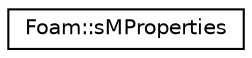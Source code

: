 digraph "Graphical Class Hierarchy"
{
 // LATEX_PDF_SIZE
  edge [fontname="Helvetica",fontsize="10",labelfontname="Helvetica",labelfontsize="10"];
  node [fontname="Helvetica",fontsize="10",shape=record];
  rankdir="LR";
  Node0 [label="Foam::sMProperties",height=0.2,width=0.4,color="black", fillcolor="white", style="filled",URL="$classFoam_1_1sMProperties.html",tooltip=" "];
}
